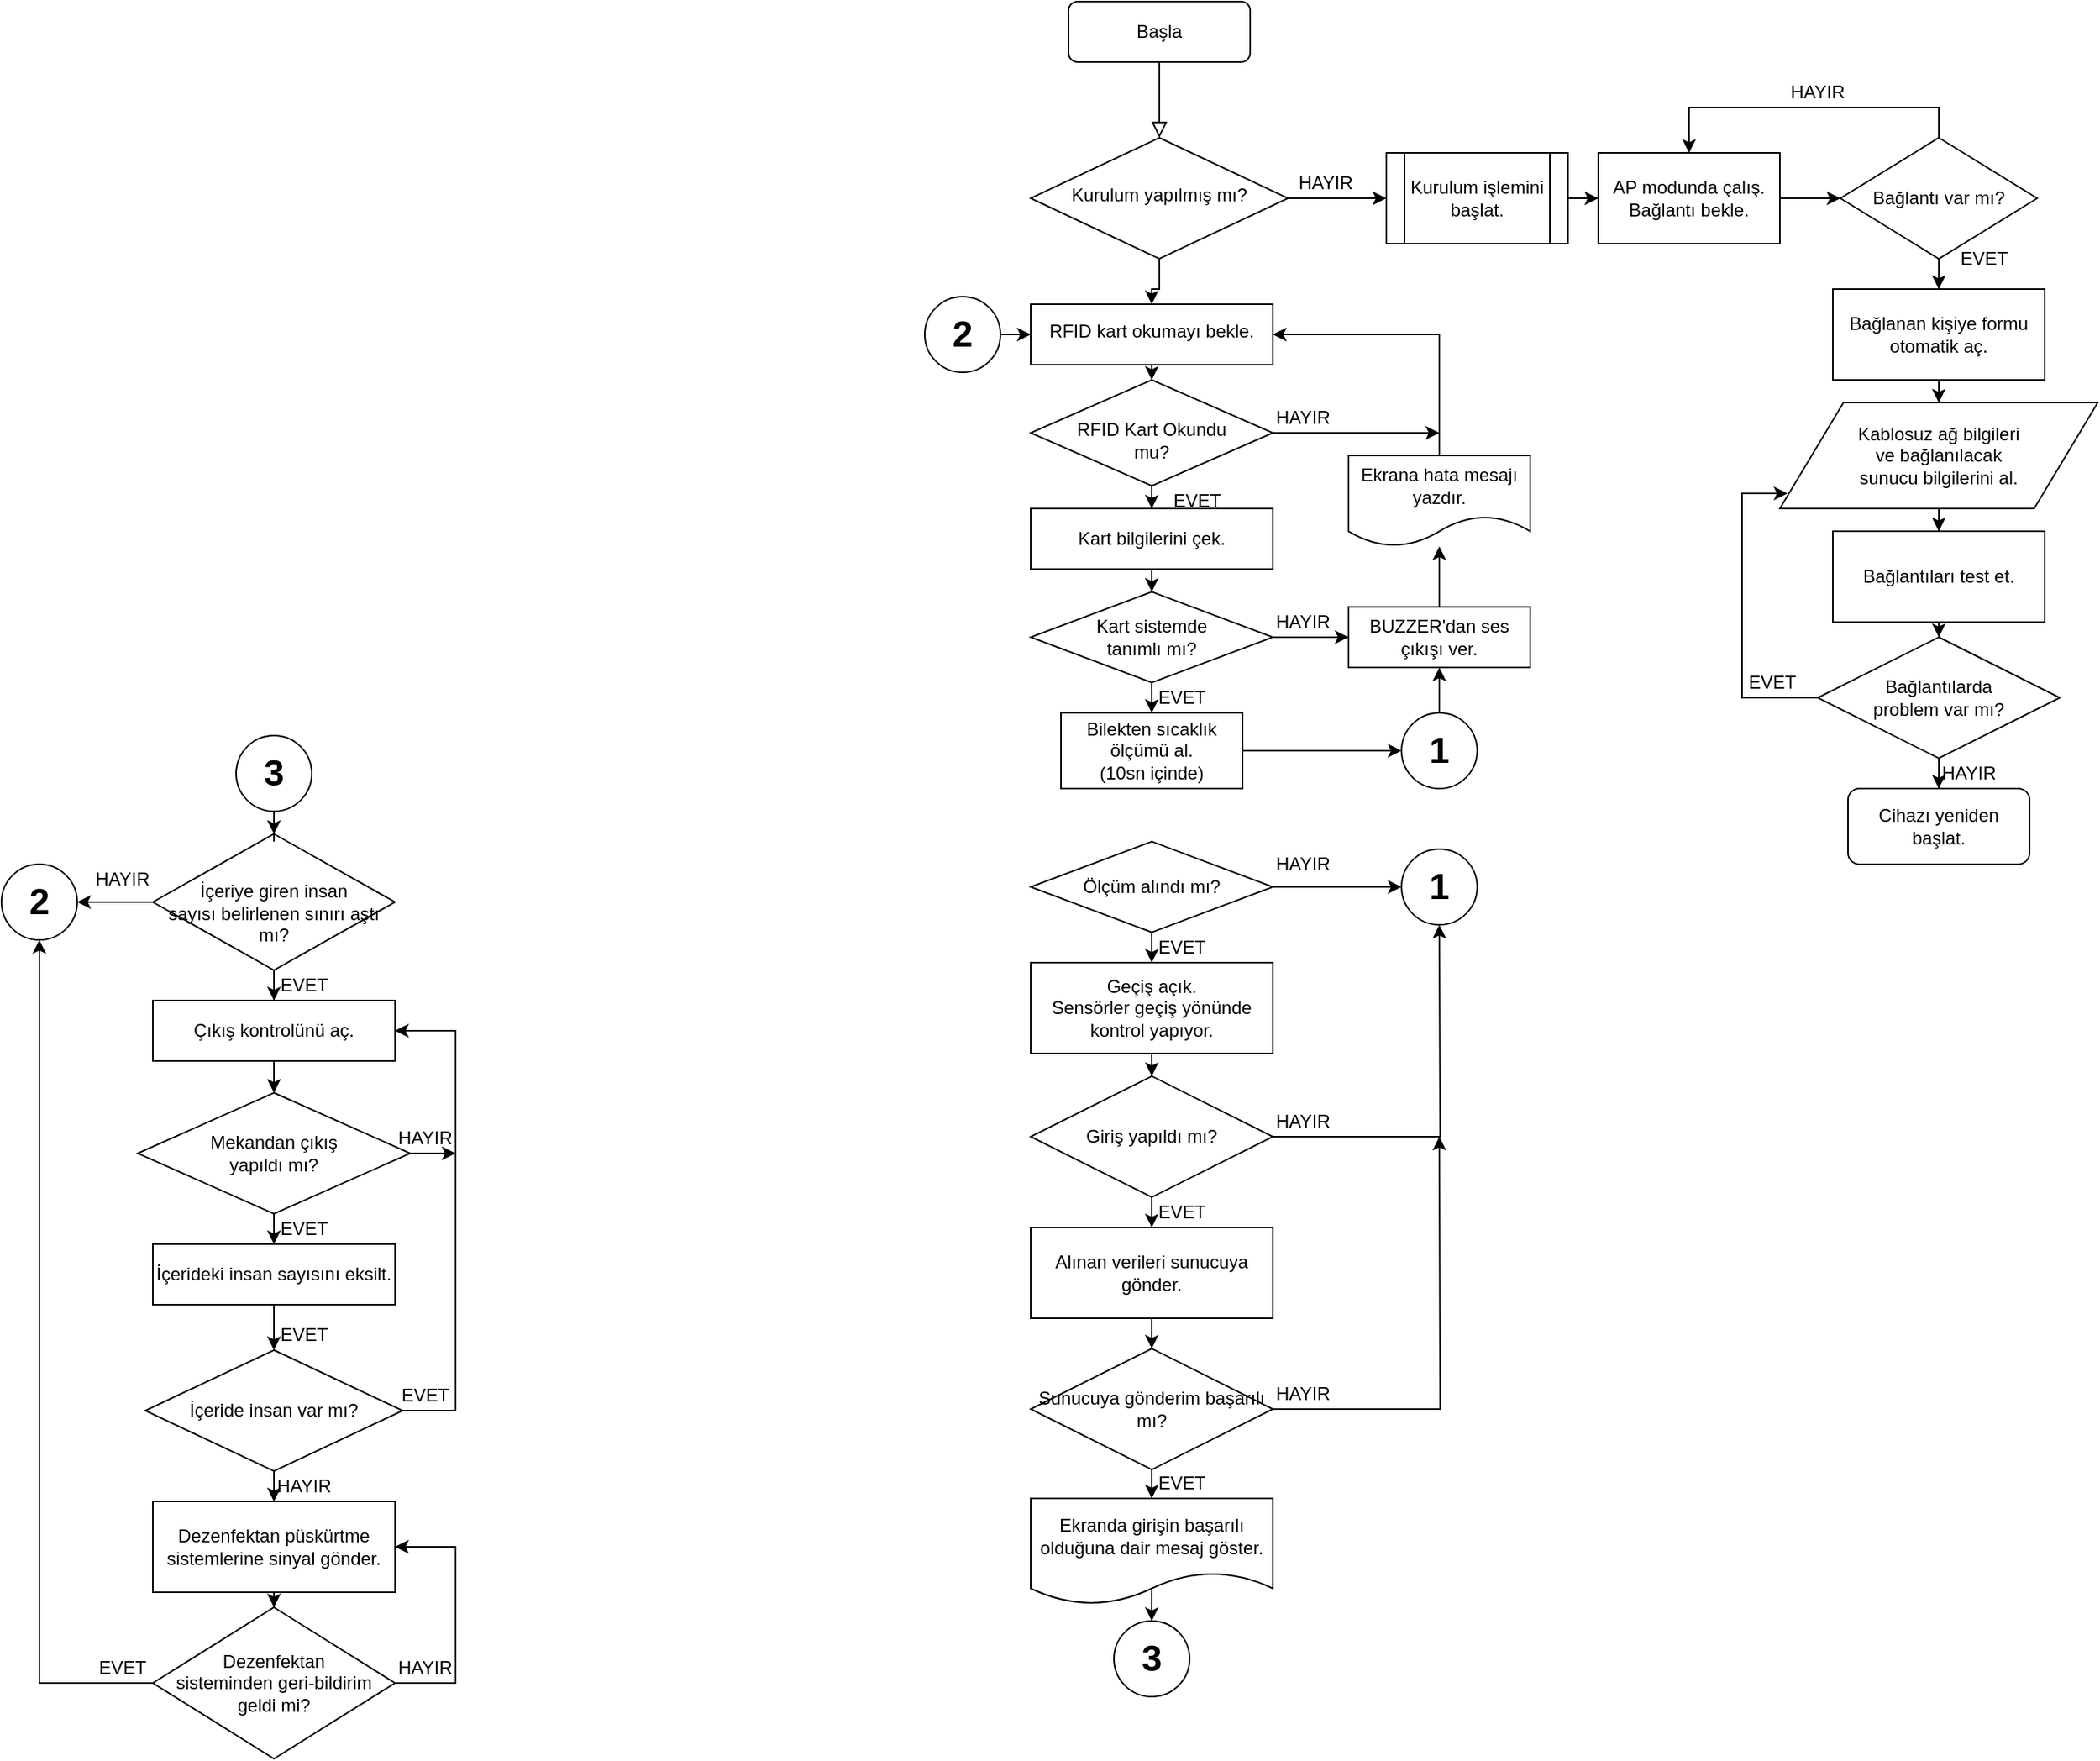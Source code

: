 <mxfile version="14.2.9" type="github">
  <diagram id="C5RBs43oDa-KdzZeNtuy" name="Page-1">
    <mxGraphModel dx="1929" dy="538" grid="1" gridSize="10" guides="1" tooltips="1" connect="1" arrows="1" fold="1" page="1" pageScale="1" pageWidth="827" pageHeight="1169" math="0" shadow="0">
      <root>
        <mxCell id="WIyWlLk6GJQsqaUBKTNV-0" />
        <mxCell id="WIyWlLk6GJQsqaUBKTNV-1" parent="WIyWlLk6GJQsqaUBKTNV-0" />
        <mxCell id="WIyWlLk6GJQsqaUBKTNV-2" value="" style="rounded=0;html=1;jettySize=auto;orthogonalLoop=1;fontSize=11;endArrow=block;endFill=0;endSize=8;strokeWidth=1;shadow=0;labelBackgroundColor=none;edgeStyle=orthogonalEdgeStyle;" parent="WIyWlLk6GJQsqaUBKTNV-1" source="WIyWlLk6GJQsqaUBKTNV-3" target="WIyWlLk6GJQsqaUBKTNV-6" edge="1">
          <mxGeometry relative="1" as="geometry" />
        </mxCell>
        <mxCell id="WIyWlLk6GJQsqaUBKTNV-3" value="&lt;div&gt;Başla&lt;/div&gt;" style="rounded=1;whiteSpace=wrap;html=1;fontSize=12;glass=0;strokeWidth=1;shadow=0;" parent="WIyWlLk6GJQsqaUBKTNV-1" vertex="1">
          <mxGeometry x="65" y="60" width="120" height="40" as="geometry" />
        </mxCell>
        <mxCell id="WKc5_VH6EtH_Ui14ZbQe-13" style="edgeStyle=orthogonalEdgeStyle;rounded=0;orthogonalLoop=1;jettySize=auto;html=1;entryX=0;entryY=0.5;entryDx=0;entryDy=0;" parent="WIyWlLk6GJQsqaUBKTNV-1" source="WIyWlLk6GJQsqaUBKTNV-6" target="WKc5_VH6EtH_Ui14ZbQe-8" edge="1">
          <mxGeometry relative="1" as="geometry" />
        </mxCell>
        <mxCell id="WKc5_VH6EtH_Ui14ZbQe-41" style="edgeStyle=orthogonalEdgeStyle;rounded=0;orthogonalLoop=1;jettySize=auto;html=1;" parent="WIyWlLk6GJQsqaUBKTNV-1" source="WIyWlLk6GJQsqaUBKTNV-6" target="WKc5_VH6EtH_Ui14ZbQe-37" edge="1">
          <mxGeometry relative="1" as="geometry" />
        </mxCell>
        <mxCell id="WIyWlLk6GJQsqaUBKTNV-6" value="Kurulum yapılmış mı?" style="rhombus;whiteSpace=wrap;html=1;shadow=0;fontFamily=Helvetica;fontSize=12;align=center;strokeWidth=1;spacing=6;spacingTop=-4;" parent="WIyWlLk6GJQsqaUBKTNV-1" vertex="1">
          <mxGeometry x="40" y="150" width="170" height="80" as="geometry" />
        </mxCell>
        <mxCell id="WKc5_VH6EtH_Ui14ZbQe-5" value="&lt;div&gt;HAYIR&lt;/div&gt;" style="text;html=1;strokeColor=none;fillColor=none;align=center;verticalAlign=middle;whiteSpace=wrap;rounded=0;" parent="WIyWlLk6GJQsqaUBKTNV-1" vertex="1">
          <mxGeometry x="215" y="170" width="40" height="20" as="geometry" />
        </mxCell>
        <mxCell id="WKc5_VH6EtH_Ui14ZbQe-9" style="edgeStyle=orthogonalEdgeStyle;rounded=0;orthogonalLoop=1;jettySize=auto;html=1;" parent="WIyWlLk6GJQsqaUBKTNV-1" source="WKc5_VH6EtH_Ui14ZbQe-8" target="WKc5_VH6EtH_Ui14ZbQe-10" edge="1">
          <mxGeometry relative="1" as="geometry">
            <mxPoint x="445" y="190" as="targetPoint" />
          </mxGeometry>
        </mxCell>
        <mxCell id="WKc5_VH6EtH_Ui14ZbQe-8" value="Kurulum işlemini başlat." style="shape=process;whiteSpace=wrap;html=1;backgroundOutline=1;" parent="WIyWlLk6GJQsqaUBKTNV-1" vertex="1">
          <mxGeometry x="275" y="160" width="120" height="60" as="geometry" />
        </mxCell>
        <mxCell id="WKc5_VH6EtH_Ui14ZbQe-15" style="edgeStyle=orthogonalEdgeStyle;rounded=0;orthogonalLoop=1;jettySize=auto;html=1;" parent="WIyWlLk6GJQsqaUBKTNV-1" source="WKc5_VH6EtH_Ui14ZbQe-10" target="WKc5_VH6EtH_Ui14ZbQe-14" edge="1">
          <mxGeometry relative="1" as="geometry" />
        </mxCell>
        <mxCell id="WKc5_VH6EtH_Ui14ZbQe-10" value="AP modunda çalış.&lt;br&gt;&lt;div&gt;Bağlantı bekle.&lt;/div&gt;" style="rounded=0;whiteSpace=wrap;html=1;" parent="WIyWlLk6GJQsqaUBKTNV-1" vertex="1">
          <mxGeometry x="415" y="160" width="120" height="60" as="geometry" />
        </mxCell>
        <mxCell id="WKc5_VH6EtH_Ui14ZbQe-16" style="edgeStyle=orthogonalEdgeStyle;rounded=0;orthogonalLoop=1;jettySize=auto;html=1;entryX=0.5;entryY=0;entryDx=0;entryDy=0;" parent="WIyWlLk6GJQsqaUBKTNV-1" source="WKc5_VH6EtH_Ui14ZbQe-14" target="WKc5_VH6EtH_Ui14ZbQe-10" edge="1">
          <mxGeometry relative="1" as="geometry">
            <mxPoint x="640" y="70" as="targetPoint" />
            <Array as="points">
              <mxPoint x="640" y="130" />
              <mxPoint x="475" y="130" />
            </Array>
          </mxGeometry>
        </mxCell>
        <mxCell id="WKc5_VH6EtH_Ui14ZbQe-21" style="edgeStyle=orthogonalEdgeStyle;rounded=0;orthogonalLoop=1;jettySize=auto;html=1;entryX=0.5;entryY=0;entryDx=0;entryDy=0;" parent="WIyWlLk6GJQsqaUBKTNV-1" source="WKc5_VH6EtH_Ui14ZbQe-14" target="WKc5_VH6EtH_Ui14ZbQe-20" edge="1">
          <mxGeometry relative="1" as="geometry" />
        </mxCell>
        <mxCell id="WKc5_VH6EtH_Ui14ZbQe-14" value="Bağlantı var mı?" style="rhombus;whiteSpace=wrap;html=1;" parent="WIyWlLk6GJQsqaUBKTNV-1" vertex="1">
          <mxGeometry x="575" y="150" width="130" height="80" as="geometry" />
        </mxCell>
        <mxCell id="WKc5_VH6EtH_Ui14ZbQe-17" value="&lt;div&gt;HAYIR&lt;/div&gt;" style="text;html=1;strokeColor=none;fillColor=none;align=center;verticalAlign=middle;whiteSpace=wrap;rounded=0;" parent="WIyWlLk6GJQsqaUBKTNV-1" vertex="1">
          <mxGeometry x="540" y="110" width="40" height="20" as="geometry" />
        </mxCell>
        <mxCell id="WKc5_VH6EtH_Ui14ZbQe-23" value="" style="edgeStyle=orthogonalEdgeStyle;rounded=0;orthogonalLoop=1;jettySize=auto;html=1;" parent="WIyWlLk6GJQsqaUBKTNV-1" source="WKc5_VH6EtH_Ui14ZbQe-20" target="WKc5_VH6EtH_Ui14ZbQe-22" edge="1">
          <mxGeometry relative="1" as="geometry" />
        </mxCell>
        <mxCell id="WKc5_VH6EtH_Ui14ZbQe-20" value="&lt;div&gt;Bağlanan kişiye formu otomatik aç.&lt;/div&gt;" style="rounded=0;whiteSpace=wrap;html=1;" parent="WIyWlLk6GJQsqaUBKTNV-1" vertex="1">
          <mxGeometry x="570" y="250" width="140" height="60" as="geometry" />
        </mxCell>
        <mxCell id="WKc5_VH6EtH_Ui14ZbQe-25" value="" style="edgeStyle=orthogonalEdgeStyle;rounded=0;orthogonalLoop=1;jettySize=auto;html=1;" parent="WIyWlLk6GJQsqaUBKTNV-1" source="WKc5_VH6EtH_Ui14ZbQe-22" target="WKc5_VH6EtH_Ui14ZbQe-24" edge="1">
          <mxGeometry relative="1" as="geometry" />
        </mxCell>
        <mxCell id="WKc5_VH6EtH_Ui14ZbQe-22" value="&lt;div&gt;Kablosuz ağ bilgileri&lt;/div&gt;&lt;div&gt;ve bağlanılacak&lt;/div&gt;&lt;div&gt;sunucu bilgilerini al.&lt;/div&gt;" style="shape=parallelogram;whiteSpace=wrap;html=1;boundedLbl=1;rounded=0;" parent="WIyWlLk6GJQsqaUBKTNV-1" vertex="1">
          <mxGeometry x="535" y="325" width="210" height="70" as="geometry" />
        </mxCell>
        <mxCell id="WKc5_VH6EtH_Ui14ZbQe-27" value="" style="edgeStyle=orthogonalEdgeStyle;rounded=0;orthogonalLoop=1;jettySize=auto;html=1;" parent="WIyWlLk6GJQsqaUBKTNV-1" source="WKc5_VH6EtH_Ui14ZbQe-24" target="WKc5_VH6EtH_Ui14ZbQe-26" edge="1">
          <mxGeometry relative="1" as="geometry" />
        </mxCell>
        <mxCell id="WKc5_VH6EtH_Ui14ZbQe-24" value="Bağlantıları test et." style="whiteSpace=wrap;html=1;rounded=0;" parent="WIyWlLk6GJQsqaUBKTNV-1" vertex="1">
          <mxGeometry x="570" y="410" width="140" height="60" as="geometry" />
        </mxCell>
        <mxCell id="WKc5_VH6EtH_Ui14ZbQe-30" style="edgeStyle=orthogonalEdgeStyle;rounded=0;orthogonalLoop=1;jettySize=auto;html=1;" parent="WIyWlLk6GJQsqaUBKTNV-1" source="WKc5_VH6EtH_Ui14ZbQe-26" edge="1">
          <mxGeometry relative="1" as="geometry">
            <mxPoint x="540" y="385" as="targetPoint" />
            <Array as="points">
              <mxPoint x="510" y="520" />
              <mxPoint x="510" y="385" />
            </Array>
          </mxGeometry>
        </mxCell>
        <mxCell id="q0wSHQrsa-bSmCtDPTkl-80" style="edgeStyle=orthogonalEdgeStyle;rounded=0;orthogonalLoop=1;jettySize=auto;html=1;entryX=0.5;entryY=0;entryDx=0;entryDy=0;" edge="1" parent="WIyWlLk6GJQsqaUBKTNV-1" source="WKc5_VH6EtH_Ui14ZbQe-26" target="WKc5_VH6EtH_Ui14ZbQe-32">
          <mxGeometry relative="1" as="geometry" />
        </mxCell>
        <mxCell id="WKc5_VH6EtH_Ui14ZbQe-26" value="&lt;div&gt;Bağlantılarda&lt;/div&gt;&lt;div&gt;problem var mı?&lt;/div&gt;" style="rhombus;whiteSpace=wrap;html=1;rounded=0;" parent="WIyWlLk6GJQsqaUBKTNV-1" vertex="1">
          <mxGeometry x="560" y="480" width="160" height="80" as="geometry" />
        </mxCell>
        <mxCell id="WKc5_VH6EtH_Ui14ZbQe-29" value="EVET" style="text;html=1;strokeColor=none;fillColor=none;align=center;verticalAlign=middle;whiteSpace=wrap;rounded=0;" parent="WIyWlLk6GJQsqaUBKTNV-1" vertex="1">
          <mxGeometry x="510" y="500" width="40" height="20" as="geometry" />
        </mxCell>
        <mxCell id="WKc5_VH6EtH_Ui14ZbQe-32" value="&lt;div&gt;Cihazı yeniden başlat.&lt;/div&gt;" style="rounded=1;whiteSpace=wrap;html=1;" parent="WIyWlLk6GJQsqaUBKTNV-1" vertex="1">
          <mxGeometry x="580" y="580" width="120" height="50" as="geometry" />
        </mxCell>
        <mxCell id="WKc5_VH6EtH_Ui14ZbQe-35" value="&lt;div&gt;EVET&lt;/div&gt;" style="text;html=1;strokeColor=none;fillColor=none;align=center;verticalAlign=middle;whiteSpace=wrap;rounded=0;" parent="WIyWlLk6GJQsqaUBKTNV-1" vertex="1">
          <mxGeometry x="650" y="220" width="40" height="20" as="geometry" />
        </mxCell>
        <mxCell id="WKc5_VH6EtH_Ui14ZbQe-36" value="&lt;div&gt;HAYIR&lt;/div&gt;" style="text;html=1;strokeColor=none;fillColor=none;align=center;verticalAlign=middle;whiteSpace=wrap;rounded=0;" parent="WIyWlLk6GJQsqaUBKTNV-1" vertex="1">
          <mxGeometry x="640" y="560" width="40" height="20" as="geometry" />
        </mxCell>
        <mxCell id="WKc5_VH6EtH_Ui14ZbQe-43" value="" style="edgeStyle=orthogonalEdgeStyle;rounded=0;orthogonalLoop=1;jettySize=auto;html=1;" parent="WIyWlLk6GJQsqaUBKTNV-1" source="WKc5_VH6EtH_Ui14ZbQe-37" target="WKc5_VH6EtH_Ui14ZbQe-42" edge="1">
          <mxGeometry relative="1" as="geometry" />
        </mxCell>
        <mxCell id="WKc5_VH6EtH_Ui14ZbQe-37" value="&lt;div&gt;RFID kart okumayı bekle.&lt;/div&gt;" style="whiteSpace=wrap;html=1;shadow=0;strokeWidth=1;spacing=6;spacingTop=-4;" parent="WIyWlLk6GJQsqaUBKTNV-1" vertex="1">
          <mxGeometry x="40" y="260" width="160" height="40" as="geometry" />
        </mxCell>
        <mxCell id="WKc5_VH6EtH_Ui14ZbQe-61" style="edgeStyle=orthogonalEdgeStyle;rounded=0;orthogonalLoop=1;jettySize=auto;html=1;" parent="WIyWlLk6GJQsqaUBKTNV-1" source="WKc5_VH6EtH_Ui14ZbQe-42" edge="1">
          <mxGeometry relative="1" as="geometry">
            <mxPoint x="310" y="345" as="targetPoint" />
          </mxGeometry>
        </mxCell>
        <mxCell id="q0wSHQrsa-bSmCtDPTkl-83" style="edgeStyle=orthogonalEdgeStyle;rounded=0;orthogonalLoop=1;jettySize=auto;html=1;entryX=0.5;entryY=0;entryDx=0;entryDy=0;" edge="1" parent="WIyWlLk6GJQsqaUBKTNV-1" source="WKc5_VH6EtH_Ui14ZbQe-42" target="WKc5_VH6EtH_Ui14ZbQe-48">
          <mxGeometry relative="1" as="geometry" />
        </mxCell>
        <mxCell id="WKc5_VH6EtH_Ui14ZbQe-42" value="&lt;div&gt;&lt;br&gt;&lt;/div&gt;&lt;div&gt;RFID Kart Okundu&lt;/div&gt;&lt;div&gt;mu?&lt;/div&gt;" style="rhombus;whiteSpace=wrap;html=1;shadow=0;strokeWidth=1;spacing=6;spacingTop=-4;" parent="WIyWlLk6GJQsqaUBKTNV-1" vertex="1">
          <mxGeometry x="40" y="310" width="160" height="70" as="geometry" />
        </mxCell>
        <mxCell id="WKc5_VH6EtH_Ui14ZbQe-45" value="&lt;div&gt;HAYIR&lt;/div&gt;" style="text;html=1;strokeColor=none;fillColor=none;align=center;verticalAlign=middle;whiteSpace=wrap;rounded=0;" parent="WIyWlLk6GJQsqaUBKTNV-1" vertex="1">
          <mxGeometry x="200" y="325" width="40" height="20" as="geometry" />
        </mxCell>
        <mxCell id="WKc5_VH6EtH_Ui14ZbQe-52" style="edgeStyle=orthogonalEdgeStyle;rounded=0;orthogonalLoop=1;jettySize=auto;html=1;entryX=0.5;entryY=0;entryDx=0;entryDy=0;" parent="WIyWlLk6GJQsqaUBKTNV-1" source="WKc5_VH6EtH_Ui14ZbQe-48" target="WKc5_VH6EtH_Ui14ZbQe-50" edge="1">
          <mxGeometry relative="1" as="geometry" />
        </mxCell>
        <mxCell id="WKc5_VH6EtH_Ui14ZbQe-48" value="Kart bilgilerini çek." style="rounded=0;whiteSpace=wrap;html=1;" parent="WIyWlLk6GJQsqaUBKTNV-1" vertex="1">
          <mxGeometry x="40" y="395" width="160" height="40" as="geometry" />
        </mxCell>
        <mxCell id="WKc5_VH6EtH_Ui14ZbQe-49" value="&lt;div&gt;EVET&lt;/div&gt;" style="text;html=1;strokeColor=none;fillColor=none;align=center;verticalAlign=middle;whiteSpace=wrap;rounded=0;" parent="WIyWlLk6GJQsqaUBKTNV-1" vertex="1">
          <mxGeometry x="130" y="380" width="40" height="20" as="geometry" />
        </mxCell>
        <mxCell id="WKc5_VH6EtH_Ui14ZbQe-53" style="edgeStyle=orthogonalEdgeStyle;rounded=0;orthogonalLoop=1;jettySize=auto;html=1;" parent="WIyWlLk6GJQsqaUBKTNV-1" source="WKc5_VH6EtH_Ui14ZbQe-50" target="WKc5_VH6EtH_Ui14ZbQe-54" edge="1">
          <mxGeometry relative="1" as="geometry">
            <mxPoint x="240" y="520" as="targetPoint" />
          </mxGeometry>
        </mxCell>
        <mxCell id="WKc5_VH6EtH_Ui14ZbQe-63" value="" style="edgeStyle=orthogonalEdgeStyle;rounded=0;orthogonalLoop=1;jettySize=auto;html=1;" parent="WIyWlLk6GJQsqaUBKTNV-1" source="WKc5_VH6EtH_Ui14ZbQe-50" target="WKc5_VH6EtH_Ui14ZbQe-62" edge="1">
          <mxGeometry relative="1" as="geometry" />
        </mxCell>
        <mxCell id="WKc5_VH6EtH_Ui14ZbQe-50" value="&lt;div&gt;Kart sistemde&lt;/div&gt;&lt;div&gt;tanımlı mı?&lt;/div&gt;" style="rhombus;whiteSpace=wrap;html=1;" parent="WIyWlLk6GJQsqaUBKTNV-1" vertex="1">
          <mxGeometry x="40" y="450" width="160" height="60" as="geometry" />
        </mxCell>
        <mxCell id="WKc5_VH6EtH_Ui14ZbQe-57" value="" style="edgeStyle=orthogonalEdgeStyle;rounded=0;orthogonalLoop=1;jettySize=auto;html=1;" parent="WIyWlLk6GJQsqaUBKTNV-1" source="WKc5_VH6EtH_Ui14ZbQe-54" target="WKc5_VH6EtH_Ui14ZbQe-56" edge="1">
          <mxGeometry relative="1" as="geometry" />
        </mxCell>
        <mxCell id="WKc5_VH6EtH_Ui14ZbQe-54" value="BUZZER&#39;dan ses çıkışı ver." style="rounded=0;whiteSpace=wrap;html=1;" parent="WIyWlLk6GJQsqaUBKTNV-1" vertex="1">
          <mxGeometry x="250" y="460" width="120" height="40" as="geometry" />
        </mxCell>
        <mxCell id="WKc5_VH6EtH_Ui14ZbQe-60" style="edgeStyle=orthogonalEdgeStyle;rounded=0;orthogonalLoop=1;jettySize=auto;html=1;entryX=1;entryY=0.5;entryDx=0;entryDy=0;" parent="WIyWlLk6GJQsqaUBKTNV-1" source="WKc5_VH6EtH_Ui14ZbQe-56" target="WKc5_VH6EtH_Ui14ZbQe-37" edge="1">
          <mxGeometry relative="1" as="geometry">
            <Array as="points">
              <mxPoint x="310" y="280" />
            </Array>
          </mxGeometry>
        </mxCell>
        <mxCell id="WKc5_VH6EtH_Ui14ZbQe-56" value="Ekrana hata mesajı yazdır." style="shape=document;whiteSpace=wrap;html=1;boundedLbl=1;rounded=0;size=0.333;" parent="WIyWlLk6GJQsqaUBKTNV-1" vertex="1">
          <mxGeometry x="250" y="360" width="120" height="60" as="geometry" />
        </mxCell>
        <mxCell id="WKc5_VH6EtH_Ui14ZbQe-58" value="HAYIR" style="text;html=1;strokeColor=none;fillColor=none;align=center;verticalAlign=middle;whiteSpace=wrap;rounded=0;" parent="WIyWlLk6GJQsqaUBKTNV-1" vertex="1">
          <mxGeometry x="200" y="460" width="40" height="20" as="geometry" />
        </mxCell>
        <mxCell id="q0wSHQrsa-bSmCtDPTkl-89" style="edgeStyle=orthogonalEdgeStyle;rounded=0;orthogonalLoop=1;jettySize=auto;html=1;" edge="1" parent="WIyWlLk6GJQsqaUBKTNV-1" source="WKc5_VH6EtH_Ui14ZbQe-62" target="q0wSHQrsa-bSmCtDPTkl-86">
          <mxGeometry relative="1" as="geometry" />
        </mxCell>
        <mxCell id="WKc5_VH6EtH_Ui14ZbQe-62" value="Bilekten sıcaklık ölçümü al.&lt;br&gt;(10sn içinde)" style="whiteSpace=wrap;html=1;" parent="WIyWlLk6GJQsqaUBKTNV-1" vertex="1">
          <mxGeometry x="60" y="530" width="120" height="50" as="geometry" />
        </mxCell>
        <mxCell id="WKc5_VH6EtH_Ui14ZbQe-68" value="&lt;div&gt;EVET&lt;/div&gt;" style="text;html=1;strokeColor=none;fillColor=none;align=center;verticalAlign=middle;whiteSpace=wrap;rounded=0;" parent="WIyWlLk6GJQsqaUBKTNV-1" vertex="1">
          <mxGeometry x="120" y="510" width="40" height="20" as="geometry" />
        </mxCell>
        <mxCell id="q0wSHQrsa-bSmCtDPTkl-0" value="" style="edgeStyle=orthogonalEdgeStyle;rounded=0;orthogonalLoop=1;jettySize=auto;html=1;" edge="1" parent="WIyWlLk6GJQsqaUBKTNV-1" source="q0wSHQrsa-bSmCtDPTkl-1" target="q0wSHQrsa-bSmCtDPTkl-4">
          <mxGeometry relative="1" as="geometry" />
        </mxCell>
        <mxCell id="q0wSHQrsa-bSmCtDPTkl-94" style="edgeStyle=orthogonalEdgeStyle;rounded=0;orthogonalLoop=1;jettySize=auto;html=1;entryX=0;entryY=0.5;entryDx=0;entryDy=0;" edge="1" parent="WIyWlLk6GJQsqaUBKTNV-1" source="q0wSHQrsa-bSmCtDPTkl-1" target="q0wSHQrsa-bSmCtDPTkl-92">
          <mxGeometry relative="1" as="geometry" />
        </mxCell>
        <mxCell id="q0wSHQrsa-bSmCtDPTkl-1" value="Ölçüm alındı mı?" style="rhombus;whiteSpace=wrap;html=1;" vertex="1" parent="WIyWlLk6GJQsqaUBKTNV-1">
          <mxGeometry x="40" y="615" width="160" height="60" as="geometry" />
        </mxCell>
        <mxCell id="q0wSHQrsa-bSmCtDPTkl-2" value="HAYIR" style="text;html=1;strokeColor=none;fillColor=none;align=center;verticalAlign=middle;whiteSpace=wrap;rounded=0;" vertex="1" parent="WIyWlLk6GJQsqaUBKTNV-1">
          <mxGeometry x="200" y="620" width="40" height="20" as="geometry" />
        </mxCell>
        <mxCell id="q0wSHQrsa-bSmCtDPTkl-3" value="" style="edgeStyle=orthogonalEdgeStyle;rounded=0;orthogonalLoop=1;jettySize=auto;html=1;" edge="1" parent="WIyWlLk6GJQsqaUBKTNV-1" source="q0wSHQrsa-bSmCtDPTkl-4" target="q0wSHQrsa-bSmCtDPTkl-7">
          <mxGeometry relative="1" as="geometry" />
        </mxCell>
        <mxCell id="q0wSHQrsa-bSmCtDPTkl-4" value="&lt;div&gt;Geçiş açık.&lt;/div&gt;&lt;div&gt;Sensörler geçiş yönünde kontrol yapıyor.&lt;/div&gt;" style="whiteSpace=wrap;html=1;" vertex="1" parent="WIyWlLk6GJQsqaUBKTNV-1">
          <mxGeometry x="40" y="695" width="160" height="60" as="geometry" />
        </mxCell>
        <mxCell id="q0wSHQrsa-bSmCtDPTkl-5" style="edgeStyle=orthogonalEdgeStyle;rounded=0;orthogonalLoop=1;jettySize=auto;html=1;" edge="1" parent="WIyWlLk6GJQsqaUBKTNV-1" source="q0wSHQrsa-bSmCtDPTkl-7">
          <mxGeometry relative="1" as="geometry">
            <mxPoint x="310" y="670" as="targetPoint" />
          </mxGeometry>
        </mxCell>
        <mxCell id="q0wSHQrsa-bSmCtDPTkl-6" value="" style="edgeStyle=orthogonalEdgeStyle;rounded=0;orthogonalLoop=1;jettySize=auto;html=1;" edge="1" parent="WIyWlLk6GJQsqaUBKTNV-1" source="q0wSHQrsa-bSmCtDPTkl-7" target="q0wSHQrsa-bSmCtDPTkl-10">
          <mxGeometry relative="1" as="geometry" />
        </mxCell>
        <mxCell id="q0wSHQrsa-bSmCtDPTkl-7" value="Giriş yapıldı mı?" style="rhombus;whiteSpace=wrap;html=1;" vertex="1" parent="WIyWlLk6GJQsqaUBKTNV-1">
          <mxGeometry x="40" y="770" width="160" height="80" as="geometry" />
        </mxCell>
        <mxCell id="q0wSHQrsa-bSmCtDPTkl-8" value="HAYIR" style="text;html=1;strokeColor=none;fillColor=none;align=center;verticalAlign=middle;whiteSpace=wrap;rounded=0;" vertex="1" parent="WIyWlLk6GJQsqaUBKTNV-1">
          <mxGeometry x="200" y="790" width="40" height="20" as="geometry" />
        </mxCell>
        <mxCell id="q0wSHQrsa-bSmCtDPTkl-9" value="" style="edgeStyle=orthogonalEdgeStyle;rounded=0;orthogonalLoop=1;jettySize=auto;html=1;" edge="1" parent="WIyWlLk6GJQsqaUBKTNV-1" source="q0wSHQrsa-bSmCtDPTkl-10" target="q0wSHQrsa-bSmCtDPTkl-13">
          <mxGeometry relative="1" as="geometry" />
        </mxCell>
        <mxCell id="q0wSHQrsa-bSmCtDPTkl-10" value="Alınan verileri sunucuya gönder." style="whiteSpace=wrap;html=1;" vertex="1" parent="WIyWlLk6GJQsqaUBKTNV-1">
          <mxGeometry x="40" y="870" width="160" height="60" as="geometry" />
        </mxCell>
        <mxCell id="q0wSHQrsa-bSmCtDPTkl-11" style="edgeStyle=orthogonalEdgeStyle;rounded=0;orthogonalLoop=1;jettySize=auto;html=1;" edge="1" parent="WIyWlLk6GJQsqaUBKTNV-1" source="q0wSHQrsa-bSmCtDPTkl-13">
          <mxGeometry relative="1" as="geometry">
            <mxPoint x="310" y="810" as="targetPoint" />
          </mxGeometry>
        </mxCell>
        <mxCell id="q0wSHQrsa-bSmCtDPTkl-12" value="" style="edgeStyle=orthogonalEdgeStyle;rounded=0;orthogonalLoop=1;jettySize=auto;html=1;" edge="1" parent="WIyWlLk6GJQsqaUBKTNV-1" source="q0wSHQrsa-bSmCtDPTkl-13" target="q0wSHQrsa-bSmCtDPTkl-18">
          <mxGeometry relative="1" as="geometry" />
        </mxCell>
        <mxCell id="q0wSHQrsa-bSmCtDPTkl-13" value="Sunucuya gönderim başarılı mı?" style="rhombus;whiteSpace=wrap;html=1;" vertex="1" parent="WIyWlLk6GJQsqaUBKTNV-1">
          <mxGeometry x="40" y="950" width="160" height="80" as="geometry" />
        </mxCell>
        <mxCell id="q0wSHQrsa-bSmCtDPTkl-14" value="&lt;div&gt;EVET&lt;/div&gt;" style="text;html=1;strokeColor=none;fillColor=none;align=center;verticalAlign=middle;whiteSpace=wrap;rounded=0;" vertex="1" parent="WIyWlLk6GJQsqaUBKTNV-1">
          <mxGeometry x="120" y="675" width="40" height="20" as="geometry" />
        </mxCell>
        <mxCell id="q0wSHQrsa-bSmCtDPTkl-15" value="&lt;div&gt;EVET&lt;/div&gt;" style="text;html=1;strokeColor=none;fillColor=none;align=center;verticalAlign=middle;whiteSpace=wrap;rounded=0;" vertex="1" parent="WIyWlLk6GJQsqaUBKTNV-1">
          <mxGeometry x="120" y="850" width="40" height="20" as="geometry" />
        </mxCell>
        <mxCell id="q0wSHQrsa-bSmCtDPTkl-16" value="HAYIR" style="text;html=1;strokeColor=none;fillColor=none;align=center;verticalAlign=middle;whiteSpace=wrap;rounded=0;" vertex="1" parent="WIyWlLk6GJQsqaUBKTNV-1">
          <mxGeometry x="200" y="970" width="40" height="20" as="geometry" />
        </mxCell>
        <mxCell id="q0wSHQrsa-bSmCtDPTkl-129" style="edgeStyle=orthogonalEdgeStyle;rounded=0;orthogonalLoop=1;jettySize=auto;html=1;" edge="1" parent="WIyWlLk6GJQsqaUBKTNV-1" source="q0wSHQrsa-bSmCtDPTkl-18" target="q0wSHQrsa-bSmCtDPTkl-128">
          <mxGeometry relative="1" as="geometry" />
        </mxCell>
        <mxCell id="q0wSHQrsa-bSmCtDPTkl-18" value="Ekranda girişin başarılı olduğuna dair mesaj göster." style="shape=document;whiteSpace=wrap;html=1;boundedLbl=1;" vertex="1" parent="WIyWlLk6GJQsqaUBKTNV-1">
          <mxGeometry x="40" y="1049" width="160" height="70" as="geometry" />
        </mxCell>
        <mxCell id="q0wSHQrsa-bSmCtDPTkl-19" value="&lt;div&gt;EVET&lt;/div&gt;" style="text;html=1;strokeColor=none;fillColor=none;align=center;verticalAlign=middle;whiteSpace=wrap;rounded=0;" vertex="1" parent="WIyWlLk6GJQsqaUBKTNV-1">
          <mxGeometry x="120" y="1029" width="40" height="20" as="geometry" />
        </mxCell>
        <mxCell id="q0wSHQrsa-bSmCtDPTkl-88" style="edgeStyle=orthogonalEdgeStyle;rounded=0;orthogonalLoop=1;jettySize=auto;html=1;entryX=0.5;entryY=1;entryDx=0;entryDy=0;" edge="1" parent="WIyWlLk6GJQsqaUBKTNV-1" source="q0wSHQrsa-bSmCtDPTkl-86" target="WKc5_VH6EtH_Ui14ZbQe-54">
          <mxGeometry relative="1" as="geometry" />
        </mxCell>
        <mxCell id="q0wSHQrsa-bSmCtDPTkl-86" value="&lt;b&gt;&lt;font style=&quot;font-size: 24px&quot;&gt;1&lt;/font&gt;&lt;/b&gt;" style="ellipse;whiteSpace=wrap;html=1;aspect=fixed;" vertex="1" parent="WIyWlLk6GJQsqaUBKTNV-1">
          <mxGeometry x="285" y="530" width="50" height="50" as="geometry" />
        </mxCell>
        <mxCell id="q0wSHQrsa-bSmCtDPTkl-93" style="edgeStyle=orthogonalEdgeStyle;rounded=0;orthogonalLoop=1;jettySize=auto;html=1;" edge="1" parent="WIyWlLk6GJQsqaUBKTNV-1" source="q0wSHQrsa-bSmCtDPTkl-90" target="WKc5_VH6EtH_Ui14ZbQe-37">
          <mxGeometry relative="1" as="geometry" />
        </mxCell>
        <mxCell id="q0wSHQrsa-bSmCtDPTkl-90" value="&lt;b&gt;&lt;font style=&quot;font-size: 24px&quot;&gt;2&lt;/font&gt;&lt;/b&gt;" style="ellipse;whiteSpace=wrap;html=1;aspect=fixed;" vertex="1" parent="WIyWlLk6GJQsqaUBKTNV-1">
          <mxGeometry x="-30" y="255" width="50" height="50" as="geometry" />
        </mxCell>
        <mxCell id="q0wSHQrsa-bSmCtDPTkl-92" value="&lt;b&gt;&lt;font style=&quot;font-size: 24px&quot;&gt;1&lt;/font&gt;&lt;/b&gt;" style="ellipse;whiteSpace=wrap;html=1;aspect=fixed;" vertex="1" parent="WIyWlLk6GJQsqaUBKTNV-1">
          <mxGeometry x="285" y="620" width="50" height="50" as="geometry" />
        </mxCell>
        <mxCell id="q0wSHQrsa-bSmCtDPTkl-97" value="" style="edgeStyle=orthogonalEdgeStyle;rounded=0;orthogonalLoop=1;jettySize=auto;html=1;" edge="1" parent="WIyWlLk6GJQsqaUBKTNV-1" source="q0wSHQrsa-bSmCtDPTkl-99" target="q0wSHQrsa-bSmCtDPTkl-102">
          <mxGeometry relative="1" as="geometry" />
        </mxCell>
        <mxCell id="q0wSHQrsa-bSmCtDPTkl-98" style="edgeStyle=orthogonalEdgeStyle;rounded=0;orthogonalLoop=1;jettySize=auto;html=1;entryX=1;entryY=0.5;entryDx=0;entryDy=0;" edge="1" parent="WIyWlLk6GJQsqaUBKTNV-1" source="q0wSHQrsa-bSmCtDPTkl-99" target="q0wSHQrsa-bSmCtDPTkl-124">
          <mxGeometry relative="1" as="geometry" />
        </mxCell>
        <mxCell id="q0wSHQrsa-bSmCtDPTkl-99" value="&lt;div&gt;&lt;br&gt;&lt;/div&gt;&lt;div&gt;İçeriye giren insan&lt;/div&gt;&lt;div&gt;sayısı belirlenen sınırı aştı mı?&lt;/div&gt;" style="rhombus;whiteSpace=wrap;html=1;" vertex="1" parent="WIyWlLk6GJQsqaUBKTNV-1">
          <mxGeometry x="-540" y="610" width="160" height="90" as="geometry" />
        </mxCell>
        <mxCell id="q0wSHQrsa-bSmCtDPTkl-100" value="HAYIR" style="text;html=1;strokeColor=none;fillColor=none;align=center;verticalAlign=middle;whiteSpace=wrap;rounded=0;" vertex="1" parent="WIyWlLk6GJQsqaUBKTNV-1">
          <mxGeometry x="-580" y="630" width="40" height="20" as="geometry" />
        </mxCell>
        <mxCell id="q0wSHQrsa-bSmCtDPTkl-101" value="" style="edgeStyle=orthogonalEdgeStyle;rounded=0;orthogonalLoop=1;jettySize=auto;html=1;" edge="1" parent="WIyWlLk6GJQsqaUBKTNV-1" source="q0wSHQrsa-bSmCtDPTkl-102" target="q0wSHQrsa-bSmCtDPTkl-105">
          <mxGeometry relative="1" as="geometry" />
        </mxCell>
        <mxCell id="q0wSHQrsa-bSmCtDPTkl-102" value="Çıkış kontrolünü aç." style="whiteSpace=wrap;html=1;" vertex="1" parent="WIyWlLk6GJQsqaUBKTNV-1">
          <mxGeometry x="-540" y="720" width="160" height="40" as="geometry" />
        </mxCell>
        <mxCell id="q0wSHQrsa-bSmCtDPTkl-103" value="" style="edgeStyle=orthogonalEdgeStyle;rounded=0;orthogonalLoop=1;jettySize=auto;html=1;" edge="1" parent="WIyWlLk6GJQsqaUBKTNV-1" source="q0wSHQrsa-bSmCtDPTkl-105" target="q0wSHQrsa-bSmCtDPTkl-107">
          <mxGeometry relative="1" as="geometry" />
        </mxCell>
        <mxCell id="q0wSHQrsa-bSmCtDPTkl-104" style="edgeStyle=orthogonalEdgeStyle;rounded=0;orthogonalLoop=1;jettySize=auto;html=1;" edge="1" parent="WIyWlLk6GJQsqaUBKTNV-1" source="q0wSHQrsa-bSmCtDPTkl-105">
          <mxGeometry relative="1" as="geometry">
            <mxPoint x="-340" y="821" as="targetPoint" />
          </mxGeometry>
        </mxCell>
        <mxCell id="q0wSHQrsa-bSmCtDPTkl-105" value="&lt;div&gt;Mekandan çıkış&lt;/div&gt;&lt;div&gt;yapıldı mı?&lt;/div&gt;" style="rhombus;whiteSpace=wrap;html=1;" vertex="1" parent="WIyWlLk6GJQsqaUBKTNV-1">
          <mxGeometry x="-550" y="781" width="180" height="80" as="geometry" />
        </mxCell>
        <mxCell id="q0wSHQrsa-bSmCtDPTkl-106" value="" style="edgeStyle=orthogonalEdgeStyle;rounded=0;orthogonalLoop=1;jettySize=auto;html=1;" edge="1" parent="WIyWlLk6GJQsqaUBKTNV-1" source="q0wSHQrsa-bSmCtDPTkl-107" target="q0wSHQrsa-bSmCtDPTkl-111">
          <mxGeometry relative="1" as="geometry" />
        </mxCell>
        <mxCell id="q0wSHQrsa-bSmCtDPTkl-107" value="İçerideki insan sayısını eksilt." style="whiteSpace=wrap;html=1;" vertex="1" parent="WIyWlLk6GJQsqaUBKTNV-1">
          <mxGeometry x="-540" y="881" width="160" height="40" as="geometry" />
        </mxCell>
        <mxCell id="q0wSHQrsa-bSmCtDPTkl-108" value="&lt;div&gt;EVET&lt;/div&gt;" style="text;html=1;strokeColor=none;fillColor=none;align=center;verticalAlign=middle;whiteSpace=wrap;rounded=0;" vertex="1" parent="WIyWlLk6GJQsqaUBKTNV-1">
          <mxGeometry x="-460" y="700" width="40" height="20" as="geometry" />
        </mxCell>
        <mxCell id="q0wSHQrsa-bSmCtDPTkl-109" style="edgeStyle=orthogonalEdgeStyle;rounded=0;orthogonalLoop=1;jettySize=auto;html=1;entryX=1;entryY=0.5;entryDx=0;entryDy=0;" edge="1" parent="WIyWlLk6GJQsqaUBKTNV-1" source="q0wSHQrsa-bSmCtDPTkl-111" target="q0wSHQrsa-bSmCtDPTkl-102">
          <mxGeometry relative="1" as="geometry">
            <Array as="points">
              <mxPoint x="-340" y="991" />
              <mxPoint x="-340" y="740" />
            </Array>
          </mxGeometry>
        </mxCell>
        <mxCell id="q0wSHQrsa-bSmCtDPTkl-110" value="" style="edgeStyle=orthogonalEdgeStyle;rounded=0;orthogonalLoop=1;jettySize=auto;html=1;" edge="1" parent="WIyWlLk6GJQsqaUBKTNV-1" source="q0wSHQrsa-bSmCtDPTkl-111" target="q0wSHQrsa-bSmCtDPTkl-117">
          <mxGeometry relative="1" as="geometry" />
        </mxCell>
        <mxCell id="q0wSHQrsa-bSmCtDPTkl-111" value="İçeride insan var mı?" style="rhombus;whiteSpace=wrap;html=1;" vertex="1" parent="WIyWlLk6GJQsqaUBKTNV-1">
          <mxGeometry x="-545" y="951" width="170" height="80" as="geometry" />
        </mxCell>
        <mxCell id="q0wSHQrsa-bSmCtDPTkl-112" value="HAYIR" style="text;html=1;strokeColor=none;fillColor=none;align=center;verticalAlign=middle;whiteSpace=wrap;rounded=0;" vertex="1" parent="WIyWlLk6GJQsqaUBKTNV-1">
          <mxGeometry x="-380" y="801" width="40" height="20" as="geometry" />
        </mxCell>
        <mxCell id="q0wSHQrsa-bSmCtDPTkl-113" value="EVET" style="text;html=1;strokeColor=none;fillColor=none;align=center;verticalAlign=middle;whiteSpace=wrap;rounded=0;" vertex="1" parent="WIyWlLk6GJQsqaUBKTNV-1">
          <mxGeometry x="-380" y="971" width="40" height="20" as="geometry" />
        </mxCell>
        <mxCell id="q0wSHQrsa-bSmCtDPTkl-114" value="&lt;div&gt;EVET&lt;/div&gt;" style="text;html=1;strokeColor=none;fillColor=none;align=center;verticalAlign=middle;whiteSpace=wrap;rounded=0;" vertex="1" parent="WIyWlLk6GJQsqaUBKTNV-1">
          <mxGeometry x="-460" y="861" width="40" height="20" as="geometry" />
        </mxCell>
        <mxCell id="q0wSHQrsa-bSmCtDPTkl-115" value="&lt;div&gt;EVET&lt;/div&gt;" style="text;html=1;strokeColor=none;fillColor=none;align=center;verticalAlign=middle;whiteSpace=wrap;rounded=0;" vertex="1" parent="WIyWlLk6GJQsqaUBKTNV-1">
          <mxGeometry x="-460" y="931" width="40" height="20" as="geometry" />
        </mxCell>
        <mxCell id="q0wSHQrsa-bSmCtDPTkl-116" value="" style="edgeStyle=orthogonalEdgeStyle;rounded=0;orthogonalLoop=1;jettySize=auto;html=1;" edge="1" parent="WIyWlLk6GJQsqaUBKTNV-1" source="q0wSHQrsa-bSmCtDPTkl-117" target="q0wSHQrsa-bSmCtDPTkl-121">
          <mxGeometry relative="1" as="geometry" />
        </mxCell>
        <mxCell id="q0wSHQrsa-bSmCtDPTkl-117" value="Dezenfektan püskürtme sistemlerine sinyal gönder." style="whiteSpace=wrap;html=1;" vertex="1" parent="WIyWlLk6GJQsqaUBKTNV-1">
          <mxGeometry x="-540" y="1051" width="160" height="60" as="geometry" />
        </mxCell>
        <mxCell id="q0wSHQrsa-bSmCtDPTkl-118" value="HAYIR" style="text;html=1;strokeColor=none;fillColor=none;align=center;verticalAlign=middle;whiteSpace=wrap;rounded=0;" vertex="1" parent="WIyWlLk6GJQsqaUBKTNV-1">
          <mxGeometry x="-460" y="1031" width="40" height="20" as="geometry" />
        </mxCell>
        <mxCell id="q0wSHQrsa-bSmCtDPTkl-119" style="edgeStyle=orthogonalEdgeStyle;rounded=0;orthogonalLoop=1;jettySize=auto;html=1;entryX=1;entryY=0.5;entryDx=0;entryDy=0;" edge="1" parent="WIyWlLk6GJQsqaUBKTNV-1" source="q0wSHQrsa-bSmCtDPTkl-121" target="q0wSHQrsa-bSmCtDPTkl-117">
          <mxGeometry relative="1" as="geometry">
            <Array as="points">
              <mxPoint x="-340" y="1171" />
              <mxPoint x="-340" y="1081" />
            </Array>
          </mxGeometry>
        </mxCell>
        <mxCell id="q0wSHQrsa-bSmCtDPTkl-120" style="edgeStyle=orthogonalEdgeStyle;rounded=0;orthogonalLoop=1;jettySize=auto;html=1;" edge="1" parent="WIyWlLk6GJQsqaUBKTNV-1" source="q0wSHQrsa-bSmCtDPTkl-121" target="q0wSHQrsa-bSmCtDPTkl-124">
          <mxGeometry relative="1" as="geometry">
            <mxPoint x="-580" y="791" as="targetPoint" />
          </mxGeometry>
        </mxCell>
        <mxCell id="q0wSHQrsa-bSmCtDPTkl-121" value="&lt;div&gt;Dezenfektan&lt;/div&gt;&lt;div&gt;sisteminden geri-bildirim geldi mi?&lt;/div&gt;" style="rhombus;whiteSpace=wrap;html=1;" vertex="1" parent="WIyWlLk6GJQsqaUBKTNV-1">
          <mxGeometry x="-540" y="1121" width="160" height="100" as="geometry" />
        </mxCell>
        <mxCell id="q0wSHQrsa-bSmCtDPTkl-122" value="HAYIR" style="text;html=1;strokeColor=none;fillColor=none;align=center;verticalAlign=middle;whiteSpace=wrap;rounded=0;" vertex="1" parent="WIyWlLk6GJQsqaUBKTNV-1">
          <mxGeometry x="-380" y="1151" width="40" height="20" as="geometry" />
        </mxCell>
        <mxCell id="q0wSHQrsa-bSmCtDPTkl-123" value="&lt;div&gt;EVET&lt;/div&gt;" style="text;html=1;strokeColor=none;fillColor=none;align=center;verticalAlign=middle;whiteSpace=wrap;rounded=0;" vertex="1" parent="WIyWlLk6GJQsqaUBKTNV-1">
          <mxGeometry x="-580" y="1151" width="40" height="20" as="geometry" />
        </mxCell>
        <mxCell id="q0wSHQrsa-bSmCtDPTkl-124" value="&lt;b&gt;&lt;font style=&quot;font-size: 24px&quot;&gt;2&lt;/font&gt;&lt;/b&gt;" style="ellipse;whiteSpace=wrap;html=1;aspect=fixed;" vertex="1" parent="WIyWlLk6GJQsqaUBKTNV-1">
          <mxGeometry x="-640" y="630" width="50" height="50" as="geometry" />
        </mxCell>
        <mxCell id="q0wSHQrsa-bSmCtDPTkl-127" style="edgeStyle=orthogonalEdgeStyle;rounded=0;orthogonalLoop=1;jettySize=auto;html=1;" edge="1" parent="WIyWlLk6GJQsqaUBKTNV-1" source="q0wSHQrsa-bSmCtDPTkl-126" target="q0wSHQrsa-bSmCtDPTkl-99">
          <mxGeometry relative="1" as="geometry" />
        </mxCell>
        <mxCell id="q0wSHQrsa-bSmCtDPTkl-126" value="&lt;b&gt;&lt;font style=&quot;font-size: 24px&quot;&gt;3&lt;/font&gt;&lt;/b&gt;" style="ellipse;whiteSpace=wrap;html=1;aspect=fixed;" vertex="1" parent="WIyWlLk6GJQsqaUBKTNV-1">
          <mxGeometry x="-485" y="545" width="50" height="50" as="geometry" />
        </mxCell>
        <mxCell id="q0wSHQrsa-bSmCtDPTkl-128" value="&lt;b&gt;&lt;font style=&quot;font-size: 24px&quot;&gt;3&lt;/font&gt;&lt;/b&gt;" style="ellipse;whiteSpace=wrap;html=1;aspect=fixed;" vertex="1" parent="WIyWlLk6GJQsqaUBKTNV-1">
          <mxGeometry x="95" y="1130" width="50" height="50" as="geometry" />
        </mxCell>
      </root>
    </mxGraphModel>
  </diagram>
</mxfile>
